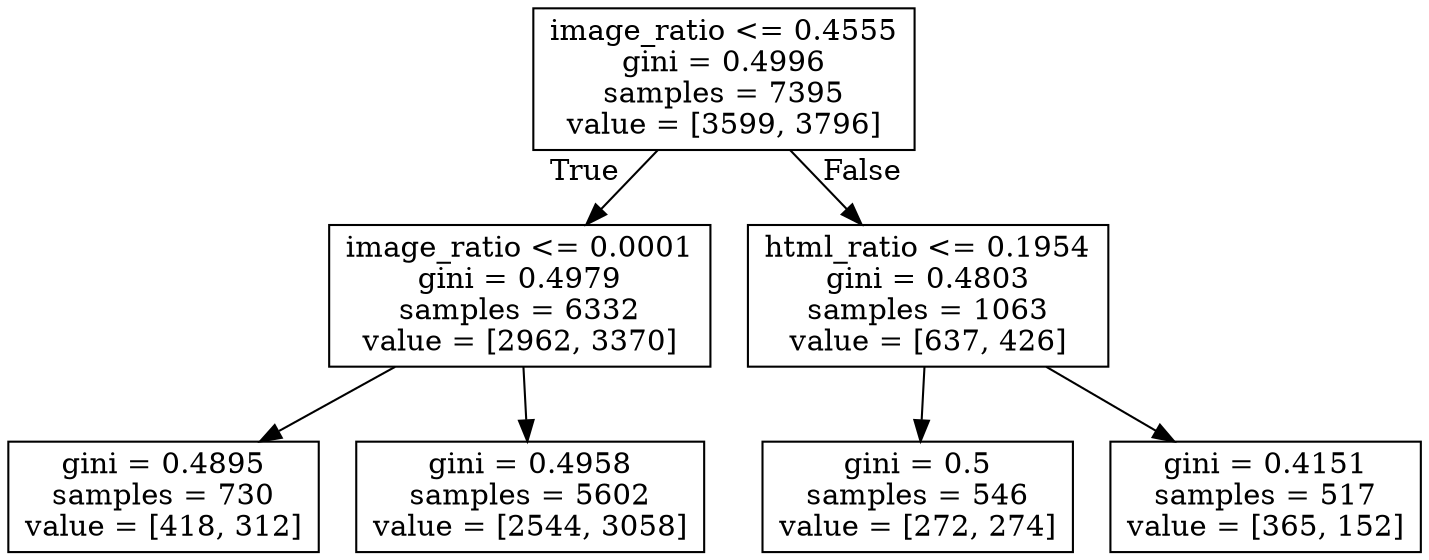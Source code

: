digraph Tree {
node [shape=box] ;
0 [label="image_ratio <= 0.4555\ngini = 0.4996\nsamples = 7395\nvalue = [3599, 3796]"] ;
1 [label="image_ratio <= 0.0001\ngini = 0.4979\nsamples = 6332\nvalue = [2962, 3370]"] ;
0 -> 1 [labeldistance=2.5, labelangle=45, headlabel="True"] ;
2 [label="gini = 0.4895\nsamples = 730\nvalue = [418, 312]"] ;
1 -> 2 ;
3 [label="gini = 0.4958\nsamples = 5602\nvalue = [2544, 3058]"] ;
1 -> 3 ;
4 [label="html_ratio <= 0.1954\ngini = 0.4803\nsamples = 1063\nvalue = [637, 426]"] ;
0 -> 4 [labeldistance=2.5, labelangle=-45, headlabel="False"] ;
5 [label="gini = 0.5\nsamples = 546\nvalue = [272, 274]"] ;
4 -> 5 ;
6 [label="gini = 0.4151\nsamples = 517\nvalue = [365, 152]"] ;
4 -> 6 ;
}